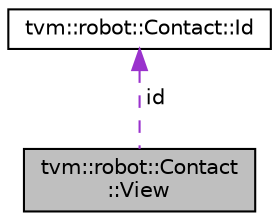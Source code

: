 digraph "tvm::robot::Contact::View"
{
  edge [fontname="Helvetica",fontsize="10",labelfontname="Helvetica",labelfontsize="10"];
  node [fontname="Helvetica",fontsize="10",shape=record];
  Node1 [label="tvm::robot::Contact\l::View",height=0.2,width=0.4,color="black", fillcolor="grey75", style="filled", fontcolor="black"];
  Node2 -> Node1 [dir="back",color="darkorchid3",fontsize="10",style="dashed",label=" id" ,fontname="Helvetica"];
  Node2 [label="tvm::robot::Contact::Id",height=0.2,width=0.4,color="black", fillcolor="white", style="filled",URL="$structtvm_1_1robot_1_1Contact_1_1Id.html"];
}

